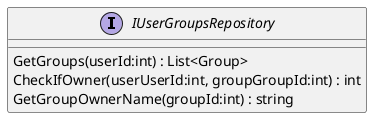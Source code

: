 @startuml
interface IUserGroupsRepository {
    GetGroups(userId:int) : List<Group>
    CheckIfOwner(userUserId:int, groupGroupId:int) : int
    GetGroupOwnerName(groupId:int) : string
}
@enduml
